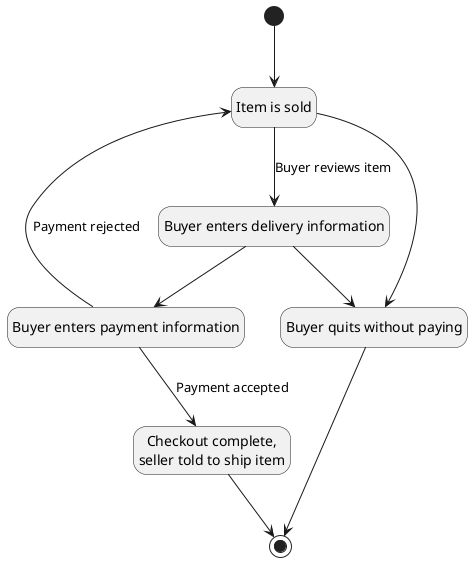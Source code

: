 @startuml

hide empty description

state Item1 as "Item is sold" 
state Item2 as "Buyer enters delivery information"
state Item3 as "Buyer enters payment information"
state Item4 as "Checkout complete,\nseller told to ship item" 
state ItemU as "Buyer quits without paying"


[*] --> Item1
Item1 --> Item2 : Buyer reviews item
Item2 --> Item3
Item3 --> Item1 : Payment rejected
Item3 --> Item4 : Payment accepted
Item4 --> [*]

Item1 --> ItemU
Item2 --> ItemU
ItemU --> [*]


@enduml